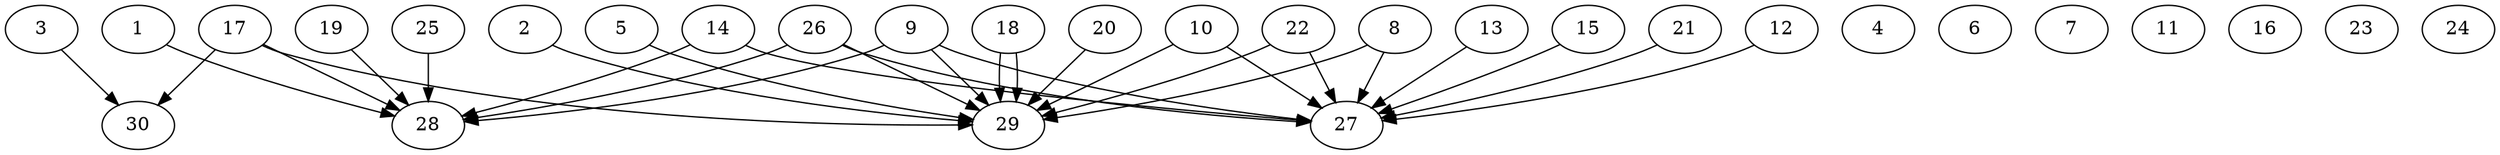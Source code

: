 // DAG automatically generated by daggen at Thu Oct  3 14:04:18 2019
// ./daggen --dot -n 30 --ccr 0.4 --fat 0.9 --regular 0.7 --density 0.5 --mindata 5242880 --maxdata 52428800 
digraph G {
  1 [size="110494720", alpha="0.17", expect_size="44197888"] 
  1 -> 28 [size ="44197888"]
  2 [size="62748160", alpha="0.11", expect_size="25099264"] 
  2 -> 29 [size ="25099264"]
  3 [size="52272640", alpha="0.07", expect_size="20909056"] 
  3 -> 30 [size ="20909056"]
  4 [size="113044480", alpha="0.04", expect_size="45217792"] 
  5 [size="98099200", alpha="0.03", expect_size="39239680"] 
  5 -> 29 [size ="39239680"]
  6 [size="33738240", alpha="0.10", expect_size="13495296"] 
  7 [size="32099840", alpha="0.11", expect_size="12839936"] 
  8 [size="14128640", alpha="0.09", expect_size="5651456"] 
  8 -> 27 [size ="5651456"]
  8 -> 29 [size ="5651456"]
  9 [size="57052160", alpha="0.06", expect_size="22820864"] 
  9 -> 27 [size ="22820864"]
  9 -> 28 [size ="22820864"]
  9 -> 29 [size ="22820864"]
  10 [size="21834240", alpha="0.05", expect_size="8733696"] 
  10 -> 27 [size ="8733696"]
  10 -> 29 [size ="8733696"]
  11 [size="88890880", alpha="0.08", expect_size="35556352"] 
  12 [size="70300160", alpha="0.10", expect_size="28120064"] 
  12 -> 27 [size ="28120064"]
  13 [size="15278080", alpha="0.09", expect_size="6111232"] 
  13 -> 27 [size ="6111232"]
  14 [size="55610880", alpha="0.09", expect_size="22244352"] 
  14 -> 27 [size ="22244352"]
  14 -> 28 [size ="22244352"]
  15 [size="76879360", alpha="0.12", expect_size="30751744"] 
  15 -> 27 [size ="30751744"]
  16 [size="95948800", alpha="0.04", expect_size="38379520"] 
  17 [size="35688960", alpha="0.06", expect_size="14275584"] 
  17 -> 28 [size ="14275584"]
  17 -> 29 [size ="14275584"]
  17 -> 30 [size ="14275584"]
  18 [size="98969600", alpha="0.11", expect_size="39587840"] 
  18 -> 29 [size ="39587840"]
  18 -> 29 [size ="39587840"]
  19 [size="31808000", alpha="0.11", expect_size="12723200"] 
  19 -> 28 [size ="12723200"]
  20 [size="68994560", alpha="0.06", expect_size="27597824"] 
  20 -> 29 [size ="27597824"]
  21 [size="101030400", alpha="0.17", expect_size="40412160"] 
  21 -> 27 [size ="40412160"]
  22 [size="28838400", alpha="0.17", expect_size="11535360"] 
  22 -> 27 [size ="11535360"]
  22 -> 29 [size ="11535360"]
  23 [size="85324800", alpha="0.04", expect_size="34129920"] 
  24 [size="17574400", alpha="0.08", expect_size="7029760"] 
  25 [size="67758080", alpha="0.06", expect_size="27103232"] 
  25 -> 28 [size ="27103232"]
  26 [size="18040320", alpha="0.07", expect_size="7216128"] 
  26 -> 27 [size ="7216128"]
  26 -> 28 [size ="7216128"]
  26 -> 29 [size ="7216128"]
  27 [size="42647040", alpha="0.12", expect_size="17058816"] 
  28 [size="80355840", alpha="0.17", expect_size="32142336"] 
  29 [size="25446400", alpha="0.09", expect_size="10178560"] 
  30 [size="87943680", alpha="0.03", expect_size="35177472"] 
}
